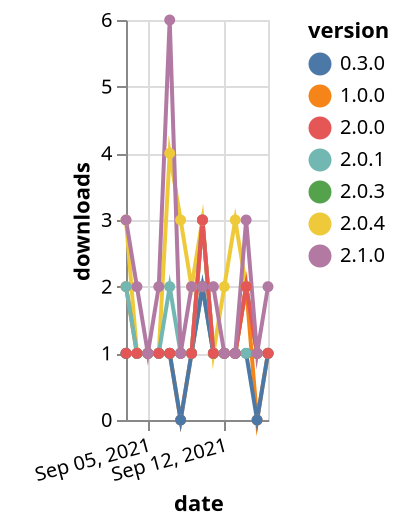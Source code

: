 {"$schema": "https://vega.github.io/schema/vega-lite/v5.json", "description": "A simple bar chart with embedded data.", "data": {"values": [{"date": "2021-09-03", "total": 307, "delta": 3, "version": "2.0.4"}, {"date": "2021-09-04", "total": 308, "delta": 1, "version": "2.0.4"}, {"date": "2021-09-05", "total": 309, "delta": 1, "version": "2.0.4"}, {"date": "2021-09-06", "total": 310, "delta": 1, "version": "2.0.4"}, {"date": "2021-09-07", "total": 314, "delta": 4, "version": "2.0.4"}, {"date": "2021-09-08", "total": 317, "delta": 3, "version": "2.0.4"}, {"date": "2021-09-09", "total": 319, "delta": 2, "version": "2.0.4"}, {"date": "2021-09-10", "total": 322, "delta": 3, "version": "2.0.4"}, {"date": "2021-09-11", "total": 323, "delta": 1, "version": "2.0.4"}, {"date": "2021-09-12", "total": 325, "delta": 2, "version": "2.0.4"}, {"date": "2021-09-13", "total": 328, "delta": 3, "version": "2.0.4"}, {"date": "2021-09-14", "total": 330, "delta": 2, "version": "2.0.4"}, {"date": "2021-09-15", "total": 331, "delta": 1, "version": "2.0.4"}, {"date": "2021-09-16", "total": 332, "delta": 1, "version": "2.0.4"}, {"date": "2021-09-03", "total": 158, "delta": 1, "version": "2.0.3"}, {"date": "2021-09-04", "total": 159, "delta": 1, "version": "2.0.3"}, {"date": "2021-09-05", "total": 160, "delta": 1, "version": "2.0.3"}, {"date": "2021-09-06", "total": 161, "delta": 1, "version": "2.0.3"}, {"date": "2021-09-07", "total": 162, "delta": 1, "version": "2.0.3"}, {"date": "2021-09-08", "total": 163, "delta": 1, "version": "2.0.3"}, {"date": "2021-09-09", "total": 164, "delta": 1, "version": "2.0.3"}, {"date": "2021-09-10", "total": 166, "delta": 2, "version": "2.0.3"}, {"date": "2021-09-11", "total": 167, "delta": 1, "version": "2.0.3"}, {"date": "2021-09-12", "total": 168, "delta": 1, "version": "2.0.3"}, {"date": "2021-09-13", "total": 169, "delta": 1, "version": "2.0.3"}, {"date": "2021-09-14", "total": 171, "delta": 2, "version": "2.0.3"}, {"date": "2021-09-15", "total": 172, "delta": 1, "version": "2.0.3"}, {"date": "2021-09-16", "total": 173, "delta": 1, "version": "2.0.3"}, {"date": "2021-09-03", "total": 490, "delta": 2, "version": "1.0.0"}, {"date": "2021-09-04", "total": 491, "delta": 1, "version": "1.0.0"}, {"date": "2021-09-05", "total": 492, "delta": 1, "version": "1.0.0"}, {"date": "2021-09-06", "total": 493, "delta": 1, "version": "1.0.0"}, {"date": "2021-09-07", "total": 494, "delta": 1, "version": "1.0.0"}, {"date": "2021-09-08", "total": 494, "delta": 0, "version": "1.0.0"}, {"date": "2021-09-09", "total": 495, "delta": 1, "version": "1.0.0"}, {"date": "2021-09-10", "total": 498, "delta": 3, "version": "1.0.0"}, {"date": "2021-09-11", "total": 499, "delta": 1, "version": "1.0.0"}, {"date": "2021-09-12", "total": 500, "delta": 1, "version": "1.0.0"}, {"date": "2021-09-13", "total": 501, "delta": 1, "version": "1.0.0"}, {"date": "2021-09-14", "total": 503, "delta": 2, "version": "1.0.0"}, {"date": "2021-09-15", "total": 503, "delta": 0, "version": "1.0.0"}, {"date": "2021-09-16", "total": 504, "delta": 1, "version": "1.0.0"}, {"date": "2021-09-03", "total": 374, "delta": 1, "version": "0.3.0"}, {"date": "2021-09-04", "total": 375, "delta": 1, "version": "0.3.0"}, {"date": "2021-09-05", "total": 376, "delta": 1, "version": "0.3.0"}, {"date": "2021-09-06", "total": 377, "delta": 1, "version": "0.3.0"}, {"date": "2021-09-07", "total": 378, "delta": 1, "version": "0.3.0"}, {"date": "2021-09-08", "total": 378, "delta": 0, "version": "0.3.0"}, {"date": "2021-09-09", "total": 379, "delta": 1, "version": "0.3.0"}, {"date": "2021-09-10", "total": 381, "delta": 2, "version": "0.3.0"}, {"date": "2021-09-11", "total": 382, "delta": 1, "version": "0.3.0"}, {"date": "2021-09-12", "total": 383, "delta": 1, "version": "0.3.0"}, {"date": "2021-09-13", "total": 384, "delta": 1, "version": "0.3.0"}, {"date": "2021-09-14", "total": 385, "delta": 1, "version": "0.3.0"}, {"date": "2021-09-15", "total": 385, "delta": 0, "version": "0.3.0"}, {"date": "2021-09-16", "total": 386, "delta": 1, "version": "0.3.0"}, {"date": "2021-09-03", "total": 301, "delta": 2, "version": "2.0.1"}, {"date": "2021-09-04", "total": 302, "delta": 1, "version": "2.0.1"}, {"date": "2021-09-05", "total": 303, "delta": 1, "version": "2.0.1"}, {"date": "2021-09-06", "total": 304, "delta": 1, "version": "2.0.1"}, {"date": "2021-09-07", "total": 306, "delta": 2, "version": "2.0.1"}, {"date": "2021-09-08", "total": 307, "delta": 1, "version": "2.0.1"}, {"date": "2021-09-09", "total": 308, "delta": 1, "version": "2.0.1"}, {"date": "2021-09-10", "total": 311, "delta": 3, "version": "2.0.1"}, {"date": "2021-09-11", "total": 312, "delta": 1, "version": "2.0.1"}, {"date": "2021-09-12", "total": 313, "delta": 1, "version": "2.0.1"}, {"date": "2021-09-13", "total": 314, "delta": 1, "version": "2.0.1"}, {"date": "2021-09-14", "total": 315, "delta": 1, "version": "2.0.1"}, {"date": "2021-09-15", "total": 316, "delta": 1, "version": "2.0.1"}, {"date": "2021-09-16", "total": 317, "delta": 1, "version": "2.0.1"}, {"date": "2021-09-03", "total": 229, "delta": 1, "version": "2.0.0"}, {"date": "2021-09-04", "total": 230, "delta": 1, "version": "2.0.0"}, {"date": "2021-09-05", "total": 231, "delta": 1, "version": "2.0.0"}, {"date": "2021-09-06", "total": 232, "delta": 1, "version": "2.0.0"}, {"date": "2021-09-07", "total": 233, "delta": 1, "version": "2.0.0"}, {"date": "2021-09-08", "total": 234, "delta": 1, "version": "2.0.0"}, {"date": "2021-09-09", "total": 235, "delta": 1, "version": "2.0.0"}, {"date": "2021-09-10", "total": 238, "delta": 3, "version": "2.0.0"}, {"date": "2021-09-11", "total": 239, "delta": 1, "version": "2.0.0"}, {"date": "2021-09-12", "total": 240, "delta": 1, "version": "2.0.0"}, {"date": "2021-09-13", "total": 241, "delta": 1, "version": "2.0.0"}, {"date": "2021-09-14", "total": 243, "delta": 2, "version": "2.0.0"}, {"date": "2021-09-15", "total": 244, "delta": 1, "version": "2.0.0"}, {"date": "2021-09-16", "total": 245, "delta": 1, "version": "2.0.0"}, {"date": "2021-09-03", "total": 53, "delta": 3, "version": "2.1.0"}, {"date": "2021-09-04", "total": 55, "delta": 2, "version": "2.1.0"}, {"date": "2021-09-05", "total": 56, "delta": 1, "version": "2.1.0"}, {"date": "2021-09-06", "total": 58, "delta": 2, "version": "2.1.0"}, {"date": "2021-09-07", "total": 64, "delta": 6, "version": "2.1.0"}, {"date": "2021-09-08", "total": 65, "delta": 1, "version": "2.1.0"}, {"date": "2021-09-09", "total": 67, "delta": 2, "version": "2.1.0"}, {"date": "2021-09-10", "total": 69, "delta": 2, "version": "2.1.0"}, {"date": "2021-09-11", "total": 71, "delta": 2, "version": "2.1.0"}, {"date": "2021-09-12", "total": 72, "delta": 1, "version": "2.1.0"}, {"date": "2021-09-13", "total": 73, "delta": 1, "version": "2.1.0"}, {"date": "2021-09-14", "total": 76, "delta": 3, "version": "2.1.0"}, {"date": "2021-09-15", "total": 77, "delta": 1, "version": "2.1.0"}, {"date": "2021-09-16", "total": 79, "delta": 2, "version": "2.1.0"}]}, "width": "container", "mark": {"type": "line", "point": {"filled": true}}, "encoding": {"x": {"field": "date", "type": "temporal", "timeUnit": "yearmonthdate", "title": "date", "axis": {"labelAngle": -15}}, "y": {"field": "delta", "type": "quantitative", "title": "downloads"}, "color": {"field": "version", "type": "nominal"}, "tooltip": {"field": "delta"}}}